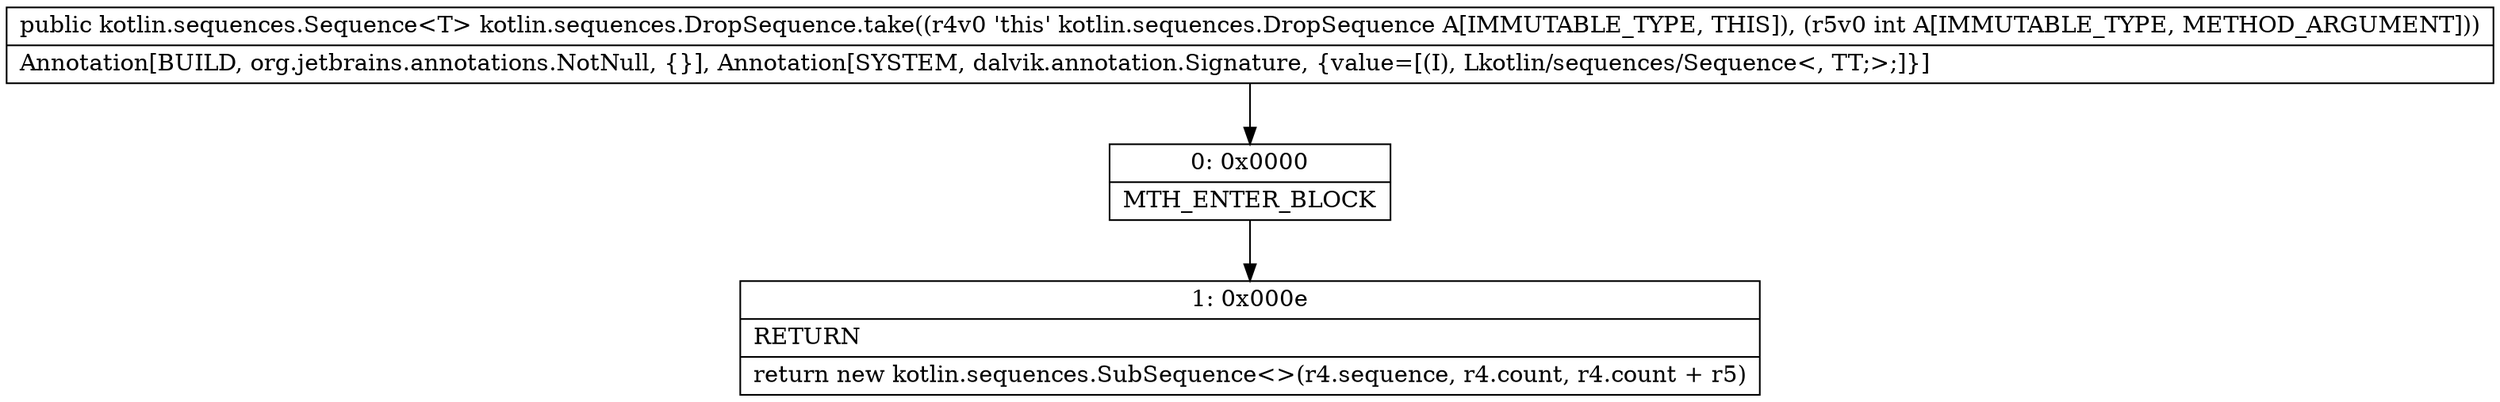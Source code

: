 digraph "CFG forkotlin.sequences.DropSequence.take(I)Lkotlin\/sequences\/Sequence;" {
Node_0 [shape=record,label="{0\:\ 0x0000|MTH_ENTER_BLOCK\l}"];
Node_1 [shape=record,label="{1\:\ 0x000e|RETURN\l|return new kotlin.sequences.SubSequence\<\>(r4.sequence, r4.count, r4.count + r5)\l}"];
MethodNode[shape=record,label="{public kotlin.sequences.Sequence\<T\> kotlin.sequences.DropSequence.take((r4v0 'this' kotlin.sequences.DropSequence A[IMMUTABLE_TYPE, THIS]), (r5v0 int A[IMMUTABLE_TYPE, METHOD_ARGUMENT]))  | Annotation[BUILD, org.jetbrains.annotations.NotNull, \{\}], Annotation[SYSTEM, dalvik.annotation.Signature, \{value=[(I), Lkotlin\/sequences\/Sequence\<, TT;\>;]\}]\l}"];
MethodNode -> Node_0;
Node_0 -> Node_1;
}


